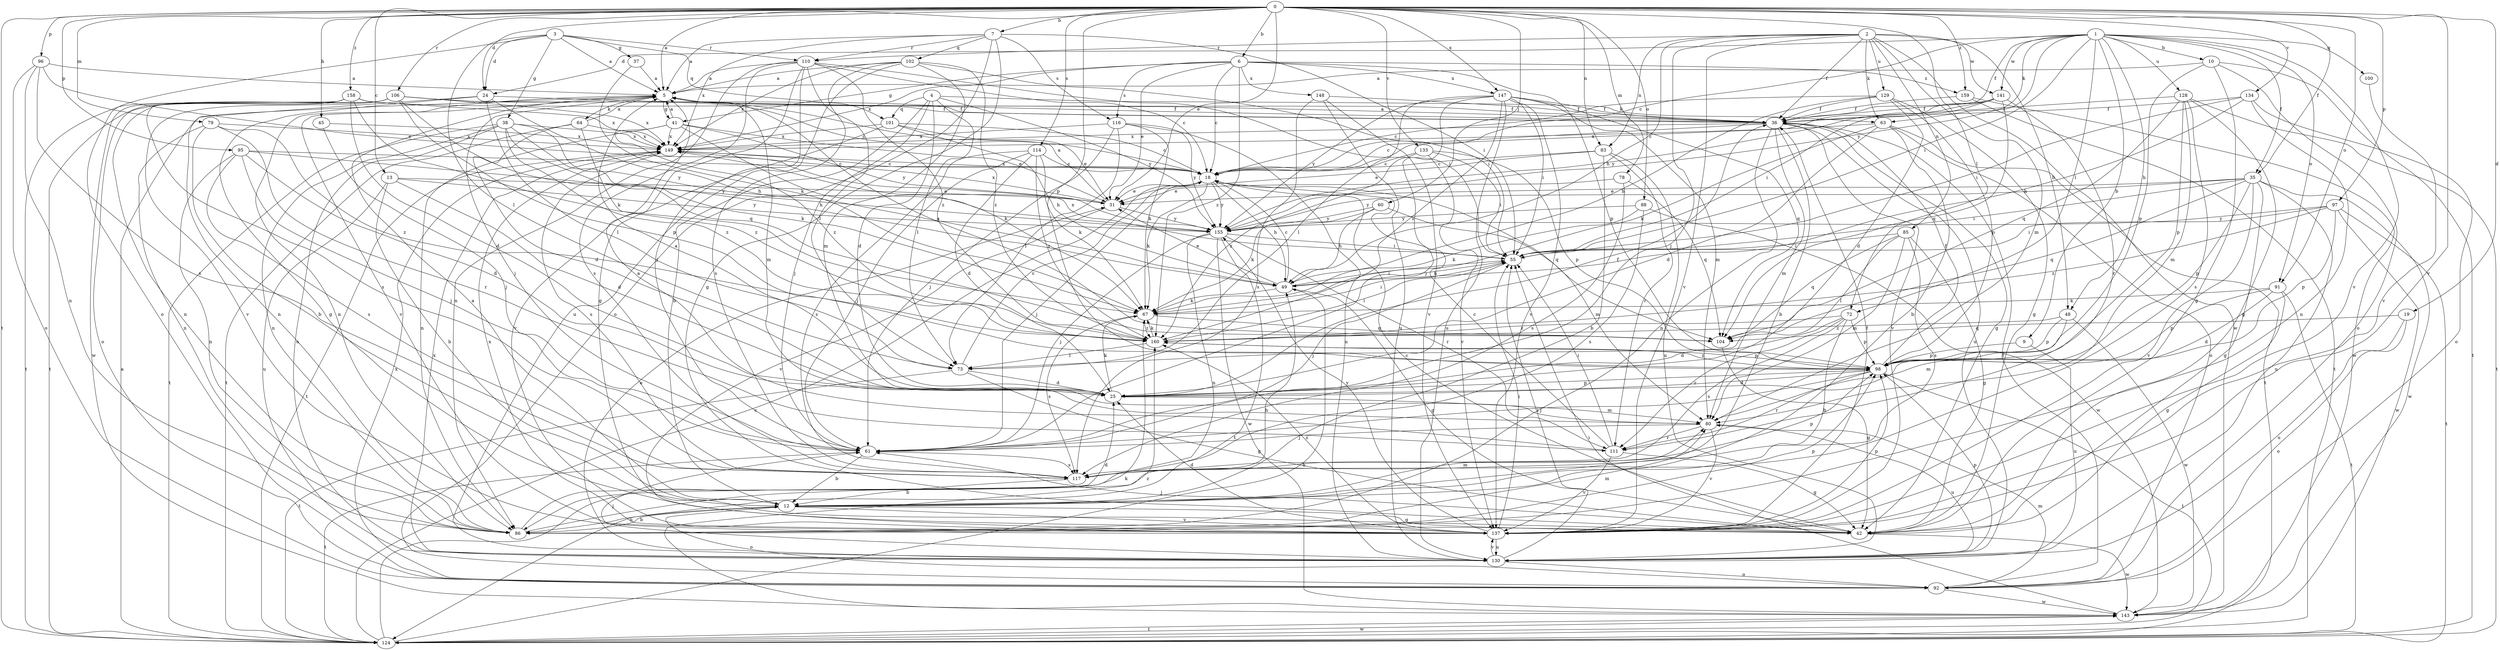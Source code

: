 strict digraph  {
0;
1;
2;
3;
4;
5;
6;
7;
9;
10;
12;
13;
18;
19;
24;
25;
31;
35;
36;
37;
38;
41;
42;
45;
48;
49;
55;
60;
61;
63;
64;
67;
72;
73;
78;
79;
80;
83;
85;
86;
88;
91;
92;
95;
96;
97;
98;
100;
101;
102;
104;
106;
110;
111;
114;
116;
117;
124;
128;
129;
130;
133;
134;
137;
141;
143;
147;
148;
149;
155;
158;
159;
160;
0 -> 5  [label=a];
0 -> 6  [label=b];
0 -> 7  [label=b];
0 -> 13  [label=c];
0 -> 19  [label=d];
0 -> 24  [label=d];
0 -> 31  [label=e];
0 -> 35  [label=f];
0 -> 45  [label=h];
0 -> 60  [label=j];
0 -> 72  [label=l];
0 -> 78  [label=m];
0 -> 79  [label=m];
0 -> 83  [label=n];
0 -> 88  [label=o];
0 -> 91  [label=o];
0 -> 95  [label=p];
0 -> 96  [label=p];
0 -> 97  [label=p];
0 -> 98  [label=p];
0 -> 106  [label=r];
0 -> 114  [label=s];
0 -> 124  [label=t];
0 -> 133  [label=v];
0 -> 134  [label=v];
0 -> 137  [label=v];
0 -> 147  [label=x];
0 -> 158  [label=z];
0 -> 159  [label=z];
1 -> 9  [label=b];
1 -> 10  [label=b];
1 -> 18  [label=c];
1 -> 24  [label=d];
1 -> 35  [label=f];
1 -> 36  [label=f];
1 -> 48  [label=h];
1 -> 55  [label=i];
1 -> 63  [label=k];
1 -> 72  [label=l];
1 -> 91  [label=o];
1 -> 100  [label=q];
1 -> 128  [label=u];
1 -> 137  [label=v];
1 -> 141  [label=w];
1 -> 155  [label=y];
2 -> 36  [label=f];
2 -> 48  [label=h];
2 -> 49  [label=h];
2 -> 61  [label=j];
2 -> 63  [label=k];
2 -> 80  [label=m];
2 -> 83  [label=n];
2 -> 85  [label=n];
2 -> 110  [label=r];
2 -> 129  [label=u];
2 -> 137  [label=v];
2 -> 141  [label=w];
2 -> 143  [label=w];
3 -> 5  [label=a];
3 -> 24  [label=d];
3 -> 37  [label=g];
3 -> 38  [label=g];
3 -> 73  [label=l];
3 -> 92  [label=o];
3 -> 101  [label=q];
3 -> 110  [label=r];
4 -> 12  [label=b];
4 -> 25  [label=d];
4 -> 61  [label=j];
4 -> 63  [label=k];
4 -> 73  [label=l];
4 -> 101  [label=q];
4 -> 155  [label=y];
5 -> 36  [label=f];
5 -> 41  [label=g];
5 -> 61  [label=j];
5 -> 64  [label=k];
5 -> 80  [label=m];
5 -> 86  [label=n];
5 -> 137  [label=v];
6 -> 18  [label=c];
6 -> 31  [label=e];
6 -> 41  [label=g];
6 -> 98  [label=p];
6 -> 116  [label=s];
6 -> 147  [label=x];
6 -> 148  [label=x];
6 -> 149  [label=x];
6 -> 159  [label=z];
6 -> 160  [label=z];
7 -> 5  [label=a];
7 -> 42  [label=g];
7 -> 55  [label=i];
7 -> 92  [label=o];
7 -> 102  [label=q];
7 -> 110  [label=r];
7 -> 116  [label=s];
7 -> 149  [label=x];
9 -> 98  [label=p];
9 -> 130  [label=u];
10 -> 5  [label=a];
10 -> 42  [label=g];
10 -> 92  [label=o];
10 -> 98  [label=p];
10 -> 124  [label=t];
12 -> 5  [label=a];
12 -> 42  [label=g];
12 -> 80  [label=m];
12 -> 86  [label=n];
12 -> 92  [label=o];
12 -> 137  [label=v];
13 -> 12  [label=b];
13 -> 25  [label=d];
13 -> 31  [label=e];
13 -> 130  [label=u];
13 -> 155  [label=y];
18 -> 31  [label=e];
18 -> 49  [label=h];
18 -> 61  [label=j];
18 -> 67  [label=k];
18 -> 104  [label=q];
18 -> 149  [label=x];
18 -> 155  [label=y];
19 -> 92  [label=o];
19 -> 104  [label=q];
19 -> 130  [label=u];
24 -> 36  [label=f];
24 -> 42  [label=g];
24 -> 49  [label=h];
24 -> 73  [label=l];
24 -> 86  [label=n];
25 -> 5  [label=a];
25 -> 36  [label=f];
25 -> 67  [label=k];
25 -> 80  [label=m];
25 -> 98  [label=p];
31 -> 5  [label=a];
31 -> 137  [label=v];
31 -> 149  [label=x];
31 -> 155  [label=y];
35 -> 31  [label=e];
35 -> 42  [label=g];
35 -> 55  [label=i];
35 -> 98  [label=p];
35 -> 104  [label=q];
35 -> 130  [label=u];
35 -> 137  [label=v];
35 -> 143  [label=w];
35 -> 155  [label=y];
36 -> 5  [label=a];
36 -> 12  [label=b];
36 -> 18  [label=c];
36 -> 42  [label=g];
36 -> 80  [label=m];
36 -> 86  [label=n];
36 -> 130  [label=u];
36 -> 137  [label=v];
36 -> 149  [label=x];
37 -> 5  [label=a];
37 -> 67  [label=k];
38 -> 49  [label=h];
38 -> 67  [label=k];
38 -> 86  [label=n];
38 -> 124  [label=t];
38 -> 130  [label=u];
38 -> 149  [label=x];
38 -> 155  [label=y];
38 -> 160  [label=z];
41 -> 5  [label=a];
41 -> 31  [label=e];
41 -> 67  [label=k];
41 -> 86  [label=n];
41 -> 149  [label=x];
41 -> 155  [label=y];
41 -> 160  [label=z];
42 -> 18  [label=c];
42 -> 61  [label=j];
42 -> 143  [label=w];
45 -> 61  [label=j];
45 -> 149  [label=x];
48 -> 80  [label=m];
48 -> 98  [label=p];
48 -> 143  [label=w];
48 -> 160  [label=z];
49 -> 18  [label=c];
49 -> 31  [label=e];
49 -> 42  [label=g];
49 -> 55  [label=i];
49 -> 67  [label=k];
55 -> 49  [label=h];
55 -> 61  [label=j];
55 -> 149  [label=x];
60 -> 49  [label=h];
60 -> 67  [label=k];
60 -> 80  [label=m];
60 -> 155  [label=y];
61 -> 12  [label=b];
61 -> 117  [label=s];
61 -> 124  [label=t];
63 -> 12  [label=b];
63 -> 25  [label=d];
63 -> 67  [label=k];
63 -> 92  [label=o];
63 -> 124  [label=t];
63 -> 149  [label=x];
64 -> 5  [label=a];
64 -> 25  [label=d];
64 -> 124  [label=t];
64 -> 149  [label=x];
64 -> 160  [label=z];
67 -> 55  [label=i];
67 -> 104  [label=q];
67 -> 117  [label=s];
67 -> 160  [label=z];
72 -> 12  [label=b];
72 -> 25  [label=d];
72 -> 98  [label=p];
72 -> 111  [label=r];
72 -> 117  [label=s];
72 -> 160  [label=z];
73 -> 18  [label=c];
73 -> 25  [label=d];
73 -> 42  [label=g];
73 -> 124  [label=t];
78 -> 31  [label=e];
78 -> 104  [label=q];
78 -> 117  [label=s];
79 -> 12  [label=b];
79 -> 86  [label=n];
79 -> 111  [label=r];
79 -> 149  [label=x];
79 -> 160  [label=z];
80 -> 61  [label=j];
80 -> 111  [label=r];
80 -> 130  [label=u];
80 -> 137  [label=v];
83 -> 12  [label=b];
83 -> 18  [label=c];
83 -> 31  [label=e];
83 -> 111  [label=r];
83 -> 130  [label=u];
85 -> 42  [label=g];
85 -> 55  [label=i];
85 -> 73  [label=l];
85 -> 80  [label=m];
85 -> 104  [label=q];
85 -> 117  [label=s];
86 -> 12  [label=b];
86 -> 25  [label=d];
86 -> 49  [label=h];
86 -> 80  [label=m];
86 -> 98  [label=p];
88 -> 67  [label=k];
88 -> 117  [label=s];
88 -> 143  [label=w];
88 -> 155  [label=y];
91 -> 25  [label=d];
91 -> 42  [label=g];
91 -> 67  [label=k];
91 -> 98  [label=p];
91 -> 124  [label=t];
92 -> 36  [label=f];
92 -> 80  [label=m];
92 -> 143  [label=w];
92 -> 149  [label=x];
95 -> 18  [label=c];
95 -> 25  [label=d];
95 -> 61  [label=j];
95 -> 86  [label=n];
95 -> 117  [label=s];
95 -> 155  [label=y];
96 -> 5  [label=a];
96 -> 31  [label=e];
96 -> 86  [label=n];
96 -> 92  [label=o];
96 -> 117  [label=s];
97 -> 55  [label=i];
97 -> 98  [label=p];
97 -> 124  [label=t];
97 -> 143  [label=w];
97 -> 155  [label=y];
97 -> 160  [label=z];
98 -> 25  [label=d];
98 -> 36  [label=f];
98 -> 61  [label=j];
98 -> 111  [label=r];
98 -> 124  [label=t];
98 -> 160  [label=z];
100 -> 137  [label=v];
101 -> 18  [label=c];
101 -> 31  [label=e];
101 -> 49  [label=h];
101 -> 137  [label=v];
101 -> 149  [label=x];
102 -> 5  [label=a];
102 -> 55  [label=i];
102 -> 80  [label=m];
102 -> 117  [label=s];
102 -> 130  [label=u];
102 -> 149  [label=x];
102 -> 160  [label=z];
104 -> 5  [label=a];
104 -> 42  [label=g];
106 -> 18  [label=c];
106 -> 36  [label=f];
106 -> 86  [label=n];
106 -> 98  [label=p];
106 -> 104  [label=q];
106 -> 124  [label=t];
106 -> 137  [label=v];
106 -> 149  [label=x];
110 -> 5  [label=a];
110 -> 18  [label=c];
110 -> 42  [label=g];
110 -> 55  [label=i];
110 -> 61  [label=j];
110 -> 73  [label=l];
110 -> 86  [label=n];
110 -> 117  [label=s];
110 -> 160  [label=z];
111 -> 5  [label=a];
111 -> 18  [label=c];
111 -> 42  [label=g];
111 -> 55  [label=i];
111 -> 137  [label=v];
114 -> 18  [label=c];
114 -> 25  [label=d];
114 -> 61  [label=j];
114 -> 67  [label=k];
114 -> 117  [label=s];
114 -> 160  [label=z];
116 -> 61  [label=j];
116 -> 67  [label=k];
116 -> 73  [label=l];
116 -> 130  [label=u];
116 -> 149  [label=x];
116 -> 155  [label=y];
117 -> 12  [label=b];
117 -> 98  [label=p];
124 -> 5  [label=a];
124 -> 18  [label=c];
124 -> 49  [label=h];
124 -> 67  [label=k];
124 -> 143  [label=w];
128 -> 36  [label=f];
128 -> 42  [label=g];
128 -> 80  [label=m];
128 -> 98  [label=p];
128 -> 104  [label=q];
128 -> 117  [label=s];
128 -> 124  [label=t];
129 -> 18  [label=c];
129 -> 25  [label=d];
129 -> 36  [label=f];
129 -> 42  [label=g];
129 -> 49  [label=h];
129 -> 98  [label=p];
130 -> 31  [label=e];
130 -> 55  [label=i];
130 -> 61  [label=j];
130 -> 92  [label=o];
130 -> 98  [label=p];
130 -> 137  [label=v];
130 -> 149  [label=x];
133 -> 18  [label=c];
133 -> 55  [label=i];
133 -> 98  [label=p];
133 -> 137  [label=v];
133 -> 160  [label=z];
134 -> 36  [label=f];
134 -> 49  [label=h];
134 -> 55  [label=i];
134 -> 86  [label=n];
134 -> 92  [label=o];
137 -> 25  [label=d];
137 -> 36  [label=f];
137 -> 55  [label=i];
137 -> 98  [label=p];
137 -> 130  [label=u];
137 -> 149  [label=x];
137 -> 155  [label=y];
137 -> 160  [label=z];
141 -> 18  [label=c];
141 -> 36  [label=f];
141 -> 55  [label=i];
141 -> 104  [label=q];
141 -> 111  [label=r];
141 -> 155  [label=y];
143 -> 55  [label=i];
143 -> 124  [label=t];
143 -> 160  [label=z];
147 -> 36  [label=f];
147 -> 55  [label=i];
147 -> 61  [label=j];
147 -> 73  [label=l];
147 -> 80  [label=m];
147 -> 104  [label=q];
147 -> 130  [label=u];
147 -> 137  [label=v];
147 -> 155  [label=y];
147 -> 160  [label=z];
148 -> 36  [label=f];
148 -> 117  [label=s];
148 -> 130  [label=u];
148 -> 137  [label=v];
149 -> 18  [label=c];
149 -> 117  [label=s];
149 -> 124  [label=t];
155 -> 55  [label=i];
155 -> 61  [label=j];
155 -> 86  [label=n];
155 -> 111  [label=r];
155 -> 124  [label=t];
155 -> 143  [label=w];
158 -> 25  [label=d];
158 -> 36  [label=f];
158 -> 67  [label=k];
158 -> 92  [label=o];
158 -> 117  [label=s];
158 -> 124  [label=t];
158 -> 143  [label=w];
158 -> 149  [label=x];
159 -> 36  [label=f];
159 -> 124  [label=t];
159 -> 143  [label=w];
160 -> 55  [label=i];
160 -> 67  [label=k];
160 -> 73  [label=l];
160 -> 98  [label=p];
}
